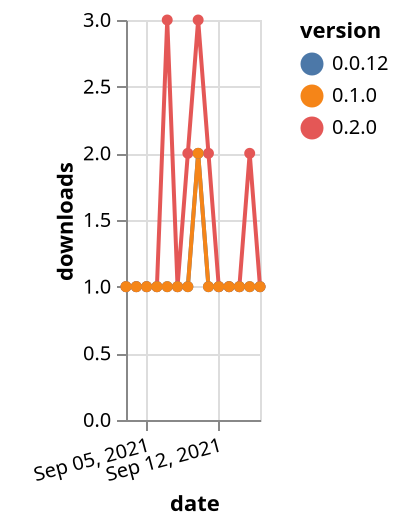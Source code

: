 {"$schema": "https://vega.github.io/schema/vega-lite/v5.json", "description": "A simple bar chart with embedded data.", "data": {"values": [{"date": "2021-09-03", "total": 191, "delta": 1, "version": "0.2.0"}, {"date": "2021-09-04", "total": 192, "delta": 1, "version": "0.2.0"}, {"date": "2021-09-05", "total": 193, "delta": 1, "version": "0.2.0"}, {"date": "2021-09-06", "total": 194, "delta": 1, "version": "0.2.0"}, {"date": "2021-09-07", "total": 197, "delta": 3, "version": "0.2.0"}, {"date": "2021-09-08", "total": 198, "delta": 1, "version": "0.2.0"}, {"date": "2021-09-09", "total": 200, "delta": 2, "version": "0.2.0"}, {"date": "2021-09-10", "total": 203, "delta": 3, "version": "0.2.0"}, {"date": "2021-09-11", "total": 205, "delta": 2, "version": "0.2.0"}, {"date": "2021-09-12", "total": 206, "delta": 1, "version": "0.2.0"}, {"date": "2021-09-13", "total": 207, "delta": 1, "version": "0.2.0"}, {"date": "2021-09-14", "total": 208, "delta": 1, "version": "0.2.0"}, {"date": "2021-09-15", "total": 210, "delta": 2, "version": "0.2.0"}, {"date": "2021-09-16", "total": 211, "delta": 1, "version": "0.2.0"}, {"date": "2021-09-03", "total": 187, "delta": 1, "version": "0.0.12"}, {"date": "2021-09-04", "total": 188, "delta": 1, "version": "0.0.12"}, {"date": "2021-09-05", "total": 189, "delta": 1, "version": "0.0.12"}, {"date": "2021-09-06", "total": 190, "delta": 1, "version": "0.0.12"}, {"date": "2021-09-07", "total": 191, "delta": 1, "version": "0.0.12"}, {"date": "2021-09-08", "total": 192, "delta": 1, "version": "0.0.12"}, {"date": "2021-09-09", "total": 193, "delta": 1, "version": "0.0.12"}, {"date": "2021-09-10", "total": 195, "delta": 2, "version": "0.0.12"}, {"date": "2021-09-11", "total": 196, "delta": 1, "version": "0.0.12"}, {"date": "2021-09-12", "total": 197, "delta": 1, "version": "0.0.12"}, {"date": "2021-09-13", "total": 198, "delta": 1, "version": "0.0.12"}, {"date": "2021-09-14", "total": 199, "delta": 1, "version": "0.0.12"}, {"date": "2021-09-15", "total": 200, "delta": 1, "version": "0.0.12"}, {"date": "2021-09-16", "total": 201, "delta": 1, "version": "0.0.12"}, {"date": "2021-09-03", "total": 139, "delta": 1, "version": "0.1.0"}, {"date": "2021-09-04", "total": 140, "delta": 1, "version": "0.1.0"}, {"date": "2021-09-05", "total": 141, "delta": 1, "version": "0.1.0"}, {"date": "2021-09-06", "total": 142, "delta": 1, "version": "0.1.0"}, {"date": "2021-09-07", "total": 143, "delta": 1, "version": "0.1.0"}, {"date": "2021-09-08", "total": 144, "delta": 1, "version": "0.1.0"}, {"date": "2021-09-09", "total": 145, "delta": 1, "version": "0.1.0"}, {"date": "2021-09-10", "total": 147, "delta": 2, "version": "0.1.0"}, {"date": "2021-09-11", "total": 148, "delta": 1, "version": "0.1.0"}, {"date": "2021-09-12", "total": 149, "delta": 1, "version": "0.1.0"}, {"date": "2021-09-13", "total": 150, "delta": 1, "version": "0.1.0"}, {"date": "2021-09-14", "total": 151, "delta": 1, "version": "0.1.0"}, {"date": "2021-09-15", "total": 152, "delta": 1, "version": "0.1.0"}, {"date": "2021-09-16", "total": 153, "delta": 1, "version": "0.1.0"}]}, "width": "container", "mark": {"type": "line", "point": {"filled": true}}, "encoding": {"x": {"field": "date", "type": "temporal", "timeUnit": "yearmonthdate", "title": "date", "axis": {"labelAngle": -15}}, "y": {"field": "delta", "type": "quantitative", "title": "downloads"}, "color": {"field": "version", "type": "nominal"}, "tooltip": {"field": "delta"}}}